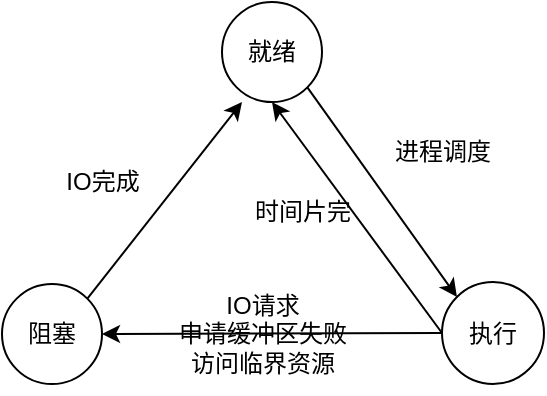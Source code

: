 <mxfile version="20.7.4" type="github">
  <diagram id="EuwpJuRoBW0kCLNsrQOX" name="第 1 页">
    <mxGraphModel dx="1050" dy="548" grid="1" gridSize="10" guides="1" tooltips="1" connect="1" arrows="1" fold="1" page="1" pageScale="1" pageWidth="827" pageHeight="1169" math="0" shadow="0">
      <root>
        <mxCell id="0" />
        <mxCell id="1" parent="0" />
        <mxCell id="V87L4PToiZO6H6u3ghnI-4" style="rounded=0;orthogonalLoop=1;jettySize=auto;html=1;exitX=1;exitY=1;exitDx=0;exitDy=0;entryX=0;entryY=0;entryDx=0;entryDy=0;" edge="1" parent="1" source="V87L4PToiZO6H6u3ghnI-2" target="V87L4PToiZO6H6u3ghnI-3">
          <mxGeometry relative="1" as="geometry" />
        </mxCell>
        <mxCell id="V87L4PToiZO6H6u3ghnI-2" value="就绪" style="ellipse;whiteSpace=wrap;html=1;aspect=fixed;" vertex="1" parent="1">
          <mxGeometry x="340" y="100" width="50" height="50" as="geometry" />
        </mxCell>
        <mxCell id="V87L4PToiZO6H6u3ghnI-8" style="edgeStyle=none;rounded=0;orthogonalLoop=1;jettySize=auto;html=1;exitX=0;exitY=0.5;exitDx=0;exitDy=0;entryX=0.5;entryY=1;entryDx=0;entryDy=0;" edge="1" parent="1" source="V87L4PToiZO6H6u3ghnI-3" target="V87L4PToiZO6H6u3ghnI-2">
          <mxGeometry relative="1" as="geometry" />
        </mxCell>
        <mxCell id="V87L4PToiZO6H6u3ghnI-13" style="edgeStyle=none;rounded=0;orthogonalLoop=1;jettySize=auto;html=1;exitX=0;exitY=0.5;exitDx=0;exitDy=0;entryX=1;entryY=0.5;entryDx=0;entryDy=0;" edge="1" parent="1" source="V87L4PToiZO6H6u3ghnI-3" target="V87L4PToiZO6H6u3ghnI-10">
          <mxGeometry relative="1" as="geometry" />
        </mxCell>
        <mxCell id="V87L4PToiZO6H6u3ghnI-3" value="执行" style="ellipse;whiteSpace=wrap;html=1;aspect=fixed;" vertex="1" parent="1">
          <mxGeometry x="450" y="240" width="51" height="51" as="geometry" />
        </mxCell>
        <mxCell id="V87L4PToiZO6H6u3ghnI-7" value="进程调度" style="text;html=1;align=center;verticalAlign=middle;resizable=0;points=[];autosize=1;strokeColor=none;fillColor=none;" vertex="1" parent="1">
          <mxGeometry x="415" y="160" width="70" height="30" as="geometry" />
        </mxCell>
        <mxCell id="V87L4PToiZO6H6u3ghnI-9" value="时间片完" style="text;html=1;align=center;verticalAlign=middle;resizable=0;points=[];autosize=1;strokeColor=none;fillColor=none;" vertex="1" parent="1">
          <mxGeometry x="345" y="190" width="70" height="30" as="geometry" />
        </mxCell>
        <mxCell id="V87L4PToiZO6H6u3ghnI-11" style="edgeStyle=none;rounded=0;orthogonalLoop=1;jettySize=auto;html=1;exitX=1;exitY=0;exitDx=0;exitDy=0;entryX=0.2;entryY=1;entryDx=0;entryDy=0;entryPerimeter=0;" edge="1" parent="1" source="V87L4PToiZO6H6u3ghnI-10" target="V87L4PToiZO6H6u3ghnI-2">
          <mxGeometry relative="1" as="geometry" />
        </mxCell>
        <mxCell id="V87L4PToiZO6H6u3ghnI-10" value="阻塞" style="ellipse;whiteSpace=wrap;html=1;aspect=fixed;" vertex="1" parent="1">
          <mxGeometry x="230" y="241" width="50" height="50" as="geometry" />
        </mxCell>
        <mxCell id="V87L4PToiZO6H6u3ghnI-12" value="IO完成" style="text;html=1;align=center;verticalAlign=middle;resizable=0;points=[];autosize=1;strokeColor=none;fillColor=none;" vertex="1" parent="1">
          <mxGeometry x="250" y="175" width="60" height="30" as="geometry" />
        </mxCell>
        <mxCell id="V87L4PToiZO6H6u3ghnI-14" value="IO请求&lt;br&gt;申请缓冲区失败&lt;br&gt;访问临界资源" style="text;html=1;align=center;verticalAlign=middle;resizable=0;points=[];autosize=1;strokeColor=none;fillColor=none;" vertex="1" parent="1">
          <mxGeometry x="305" y="236" width="110" height="60" as="geometry" />
        </mxCell>
      </root>
    </mxGraphModel>
  </diagram>
</mxfile>
